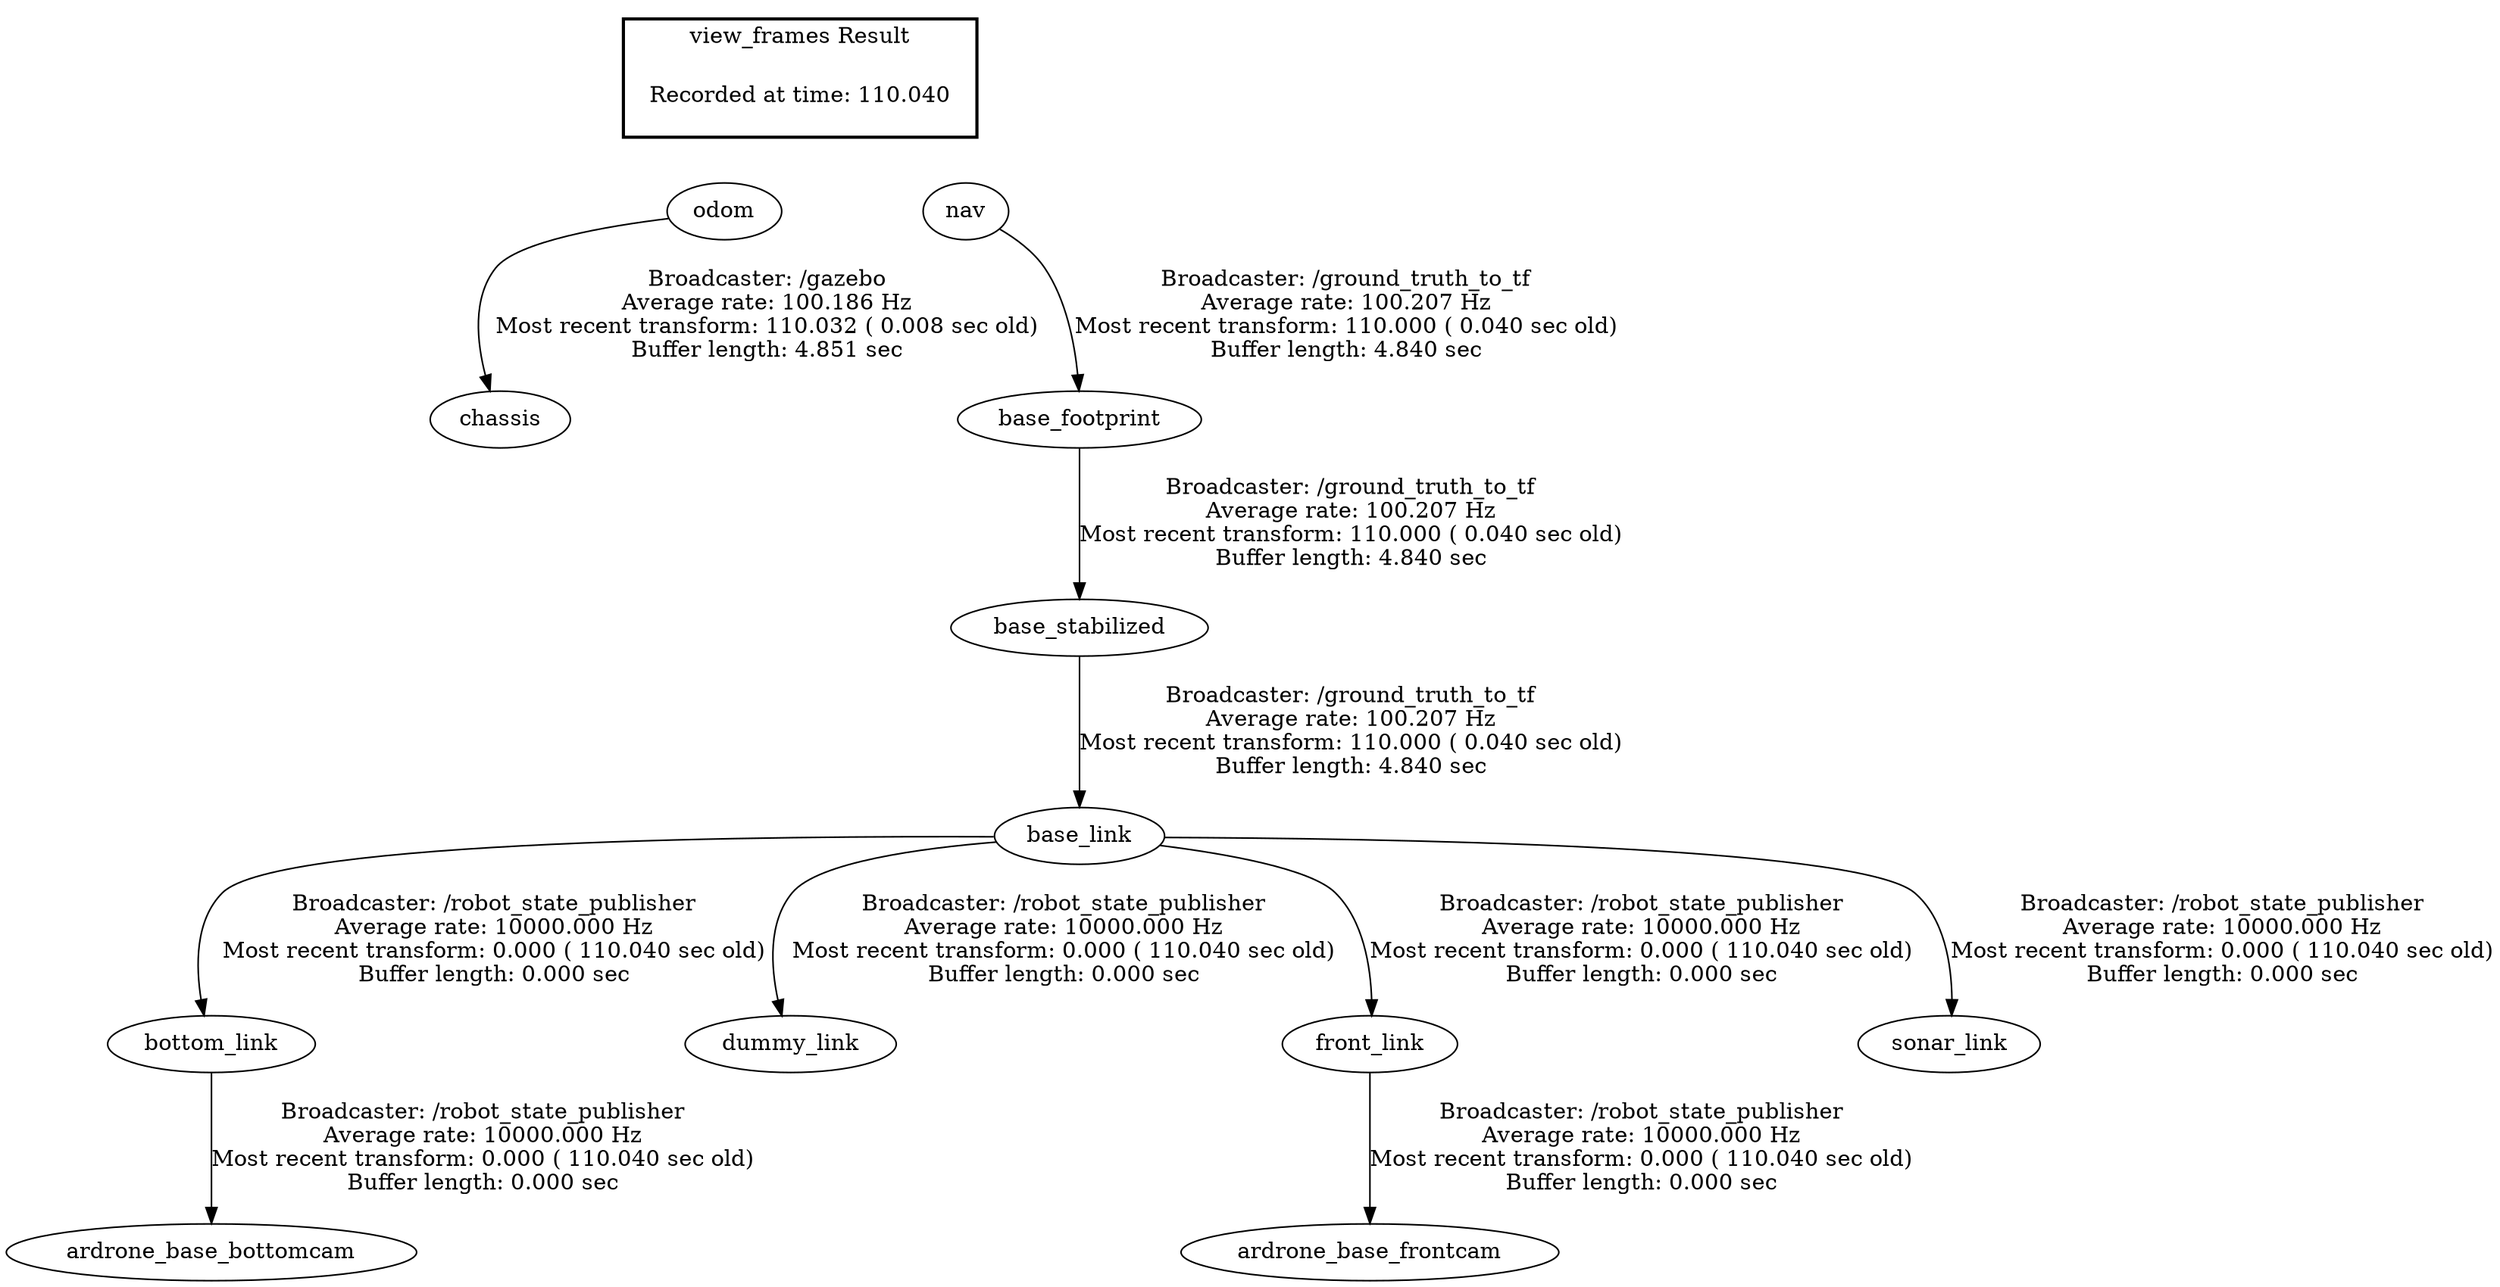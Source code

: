 digraph G {
"base_link" -> "bottom_link"[label="Broadcaster: /robot_state_publisher\nAverage rate: 10000.000 Hz\nMost recent transform: 0.000 ( 110.040 sec old)\nBuffer length: 0.000 sec\n"];
"base_stabilized" -> "base_link"[label="Broadcaster: /ground_truth_to_tf\nAverage rate: 100.207 Hz\nMost recent transform: 110.000 ( 0.040 sec old)\nBuffer length: 4.840 sec\n"];
"bottom_link" -> "ardrone_base_bottomcam"[label="Broadcaster: /robot_state_publisher\nAverage rate: 10000.000 Hz\nMost recent transform: 0.000 ( 110.040 sec old)\nBuffer length: 0.000 sec\n"];
"base_link" -> "dummy_link"[label="Broadcaster: /robot_state_publisher\nAverage rate: 10000.000 Hz\nMost recent transform: 0.000 ( 110.040 sec old)\nBuffer length: 0.000 sec\n"];
"base_link" -> "front_link"[label="Broadcaster: /robot_state_publisher\nAverage rate: 10000.000 Hz\nMost recent transform: 0.000 ( 110.040 sec old)\nBuffer length: 0.000 sec\n"];
"front_link" -> "ardrone_base_frontcam"[label="Broadcaster: /robot_state_publisher\nAverage rate: 10000.000 Hz\nMost recent transform: 0.000 ( 110.040 sec old)\nBuffer length: 0.000 sec\n"];
"base_link" -> "sonar_link"[label="Broadcaster: /robot_state_publisher\nAverage rate: 10000.000 Hz\nMost recent transform: 0.000 ( 110.040 sec old)\nBuffer length: 0.000 sec\n"];
"odom" -> "chassis"[label="Broadcaster: /gazebo\nAverage rate: 100.186 Hz\nMost recent transform: 110.032 ( 0.008 sec old)\nBuffer length: 4.851 sec\n"];
"nav" -> "base_footprint"[label="Broadcaster: /ground_truth_to_tf\nAverage rate: 100.207 Hz\nMost recent transform: 110.000 ( 0.040 sec old)\nBuffer length: 4.840 sec\n"];
"base_footprint" -> "base_stabilized"[label="Broadcaster: /ground_truth_to_tf\nAverage rate: 100.207 Hz\nMost recent transform: 110.000 ( 0.040 sec old)\nBuffer length: 4.840 sec\n"];
edge [style=invis];
 subgraph cluster_legend { style=bold; color=black; label ="view_frames Result";
"Recorded at time: 110.040"[ shape=plaintext ] ;
 }->"odom";
edge [style=invis];
 subgraph cluster_legend { style=bold; color=black; label ="view_frames Result";
"Recorded at time: 110.040"[ shape=plaintext ] ;
 }->"nav";
}